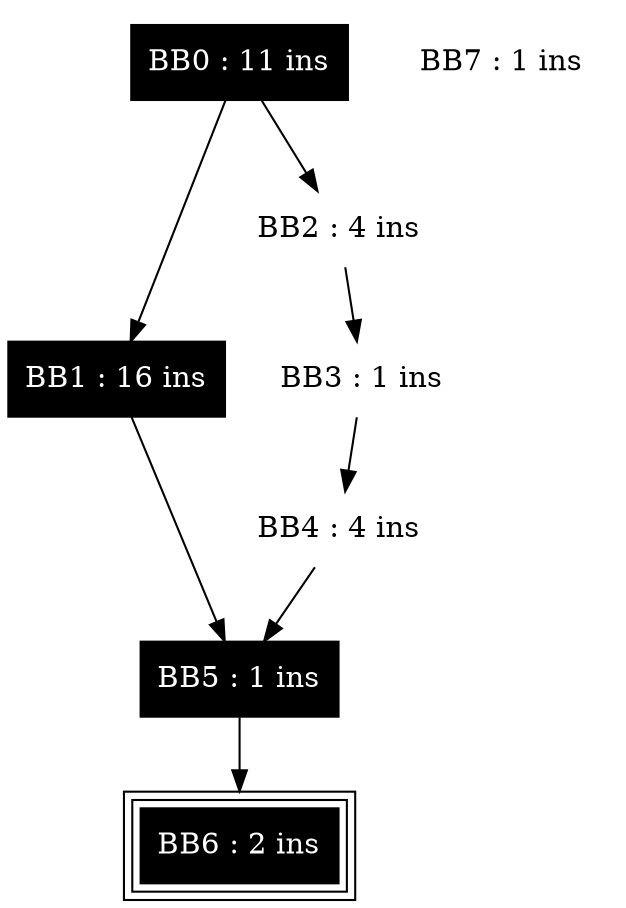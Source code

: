 digraph __cuda_sm3x_div_rn_noftz_f32 {
	BB0 [style=filled,fontcolor=gray100,shape=box,peripheries=1,color=gray0,label="BB0 : 11 ins"];
	BB1 [style=filled,fontcolor=gray100,shape=box,peripheries=1,color=gray0,label="BB1 : 16 ins"];
	BB2 [style=filled,fontcolor=gray0,shape=box,peripheries=1,color=gray100,label="BB2 : 4 ins"];
	BB3 [style=filled,fontcolor=gray0,shape=box,peripheries=1,color=gray100,label="BB3 : 1 ins"];
	BB4 [style=filled,fontcolor=gray0,shape=box,peripheries=1,color=gray100,label="BB4 : 4 ins"];
	BB5 [style=filled,fontcolor=gray100,shape=box,peripheries=1,color=gray0,label="BB5 : 1 ins"];
	BB6 [style=filled,fontcolor=gray100,shape=box,peripheries=3,color=gray0,label="BB6 : 2 ins"];
	BB7 [style=filled,fontcolor=gray0,shape=box,peripheries=3,color=gray100,label="BB7 : 1 ins"];
	BB0 -> BB2;
	BB0 -> BB1;
	BB1 -> BB5;
	BB2 -> BB3;
	BB3 -> BB4;
	BB4 -> BB5;
	BB5 -> BB6;
}
digraph __cuda_sm20_rcp_rn_f32 {
	BB0 [style=filled,fontcolor=gray100,shape=box,peripheries=1,color=gray0,label="BB0 : 3 ins"];
	BB1 [style=filled,fontcolor=gray100,shape=box,peripheries=1,color=gray0,label="BB1 : 10 ins"];
	BB2 [style=filled,fontcolor=gray0,shape=box,peripheries=1,color=gray100,label="BB2 : 2 ins"];
	BB3 [style=filled,fontcolor=gray0,shape=box,peripheries=1,color=gray100,label="BB3 : 1 ins"];
	BB4 [style=filled,fontcolor=gray0,shape=box,peripheries=1,color=gray100,label="BB4 : 4 ins"];
	BB5 [style=filled,fontcolor=gray100,shape=box,peripheries=1,color=gray0,label="BB5 : 5 ins"];
	BB6 [style=filled,fontcolor=gray100,shape=box,peripheries=1,color=gray0,label="BB6 : 1 ins"];
	BB7 [style=filled,fontcolor=gray100,shape=box,peripheries=3,color=gray0,label="BB7 : 5 ins"];
	BB8 [style=filled,fontcolor=gray0,shape=box,peripheries=3,color=gray100,label="BB8 : 1 ins"];
	BB0 -> BB1;
	BB1 -> BB5;
	BB1 -> BB2;
	BB2 -> BB3;
	BB3 -> BB4;
	BB4 -> BB6;
	BB5 -> BB6;
	BB6 -> BB7;
}
digraph _Z14calculate_tempiPfS_S_iiiiffffff {
	BB0 [style=filled,fontcolor=gray0,shape=box,peripheries=1,color=gray50,label="BB0 : 1 ins"];
	BB1 [style=filled,fontcolor=gray0,shape=box,peripheries=1,color=gray50,label="BB1 : 4 ins"];
	BB2 [style=filled,fontcolor=gray0,shape=box,peripheries=3,color=gray100,label="BB2 : 1 ins"];
	BB3 [style=filled,fontcolor=gray0,shape=box,peripheries=1,color=gray50,label="BB3 : 43 ins"];
	BB4 [style=filled,fontcolor=gray0,shape=box,peripheries=1,color=gray100,label="BB4 : 0 ins"];
	BB5 [style=filled,fontcolor=gray0,shape=box,peripheries=1,color=gray50,label="BB5 : 1 ins"];
	BB6 [style=filled,fontcolor=gray0,shape=box,peripheries=1,color=gray50,label="BB6 : 3 ins"];
	BB7 [style=filled,fontcolor=gray0,shape=box,peripheries=1,color=gray50,label="BB7 : 3 ins"];
	BB8 [style=filled,fontcolor=gray0,shape=box,peripheries=1,color=gray50,label="BB8 : 3 ins"];
	BB9 [style=filled,fontcolor=gray0,shape=box,peripheries=1,color=gray50,label="BB9 : 3 ins"];
	BB10 [style=filled,fontcolor=gray0,shape=box,peripheries=1,color=gray50,label="BB10 : 4 ins"];
	BB11 [style=filled,fontcolor=gray0,shape=box,peripheries=1,color=gray50,label="BB11 : 1 ins"];
	BB12 [style=filled,fontcolor=gray0,shape=box,peripheries=1,color=gray50,label="BB12 : 2 ins"];
	BB13 [style=filled,fontcolor=gray0,shape=box,peripheries=1,color=gray50,label="BB13 : 1 ins"];
	BB14 [style=filled,fontcolor=gray0,shape=box,peripheries=1,color=gray50,label="BB14 : 2 ins"];
	BB15 [style=filled,fontcolor=gray0,shape=box,peripheries=1,color=gray50,label="BB15 : 1 ins"];
	BB16 [style=filled,fontcolor=gray0,shape=box,peripheries=1,color=gray50,label="BB16 : 1 ins"];
	BB17 [style=filled,fontcolor=gray0,shape=box,peripheries=1,color=gray50,label="BB17 : 1 ins"];
	BB18 [style=filled,fontcolor=gray0,shape=box,peripheries=1,color=gray50,label="BB18 : 2 ins"];
	BB19 [style=filled,fontcolor=gray0,shape=box,peripheries=1,color=gray50,label="BB19 : 1 ins"];
	BB20 [style=filled,fontcolor=gray0,shape=box,peripheries=1,color=gray50,label="BB20 : 1 ins"];
	BB21 [style=filled,fontcolor=gray0,shape=box,peripheries=1,color=gray50,label="BB21 : 2 ins"];
	BB22 [style=filled,fontcolor=gray0,shape=box,peripheries=1,color=gray50,label="BB22 : 1 ins"];
	BB23 [style=filled,fontcolor=gray0,shape=box,peripheries=1,color=gray50,label="BB23 : 1 ins"];
	BB24 [style=filled,fontcolor=gray0,shape=box,peripheries=1,color=gray50,label="BB24 : 2 ins"];
	BB25 [style=filled,fontcolor=gray0,shape=box,peripheries=1,color=gray50,label="BB25 : 4 ins"];
	BB26 [style=filled,fontcolor=gray0,shape=box,peripheries=1,color=gray50,label="BB26 : 2 ins"];
	BB27 [style=filled,fontcolor=gray0,shape=box,peripheries=1,color=gray50,label="BB27 : 2 ins"];
	BB28 [style=filled,fontcolor=gray0,shape=box,peripheries=1,color=gray50,label="BB28 : 2 ins"];
	BB29 [style=filled,fontcolor=gray0,shape=box,peripheries=1,color=gray50,label="BB29 : 2 ins"];
	BB30 [style=filled,fontcolor=gray0,shape=box,peripheries=1,color=gray50,label="BB30 : 2 ins"];
	BB31 [style=filled,fontcolor=gray0,shape=box,peripheries=1,color=gray50,label="BB31 : 1 ins"];
	BB32 [style=filled,fontcolor=gray0,shape=box,peripheries=1,color=gray50,label="BB32 : 1 ins"];
	BB33 [style=filled,fontcolor=gray0,shape=box,peripheries=1,color=gray50,label="BB33 : 1 ins"];
	BB34 [style=filled,fontcolor=gray0,shape=box,peripheries=1,color=gray50,label="BB34 : 1 ins"];
	BB35 [style=filled,fontcolor=gray0,shape=box,peripheries=1,color=gray50,label="BB35 : 2 ins"];
	BB36 [style=filled,fontcolor=gray0,shape=box,peripheries=1,color=gray50,label="BB36 : 5 ins"];
	BB37 [style=filled,fontcolor=gray0,shape=box,peripheries=1,color=gray50,label="BB37 : 1 ins"];
	BB38 [style=filled,fontcolor=gray0,shape=box,peripheries=1,color=gray50,label="BB38 : 2 ins"];
	BB39 [style=filled,fontcolor=gray0,shape=box,peripheries=1,color=gray50,label="BB39 : 1 ins"];
	BB40 [style=filled,fontcolor=gray0,shape=box,peripheries=1,color=gray50,label="BB40 : 4 ins"];
	BB41 [style=filled,fontcolor=gray0,shape=box,peripheries=1,color=gray51,label="BB41 : 1 ins"];
	BB42 [style=filled,fontcolor=gray0,shape=box,peripheries=1,color=gray51,label="BB42 : 4 ins"];
	BB43 [style=filled,fontcolor=gray0,shape=box,peripheries=1,color=gray51,label="BB43 : 1 ins"];
	BB44 [style=filled,fontcolor=gray0,shape=box,peripheries=1,color=gray51,label="BB44 : 2 ins"];
	BB45 [style=filled,fontcolor=gray0,shape=box,peripheries=1,color=gray100,label="BB45 : 0 ins"];
	BB46 [style=filled,fontcolor=gray0,shape=box,peripheries=1,color=gray50,label="BB46 : 1 ins"];
	BB47 [style=filled,fontcolor=gray0,shape=box,peripheries=1,color=gray50,label="BB47 : 3 ins"];
	BB48 [style=filled,fontcolor=gray0,shape=box,peripheries=1,color=gray51,label="BB48 : 1 ins"];
	BB49 [style=filled,fontcolor=gray0,shape=box,peripheries=1,color=gray100,label="BB49 : 0 ins"];
	BB50 [style=filled,fontcolor=gray0,shape=box,peripheries=1,color=gray51,label="BB50 : 78 ins"];
	BB51 [style=filled,fontcolor=gray0,shape=box,peripheries=1,color=gray100,label="BB51 : 0 ins"];
	BB52 [style=filled,fontcolor=gray0,shape=box,peripheries=1,color=gray50,label="BB52 : 1 ins"];
	BB53 [style=filled,fontcolor=gray0,shape=box,peripheries=1,color=gray50,label="BB53 : 1 ins"];
	BB54 [style=filled,fontcolor=gray0,shape=box,peripheries=1,color=gray50,label="BB54 : 4 ins"];
	BB55 [style=filled,fontcolor=gray0,shape=box,peripheries=1,color=gray99,label="BB55 : 1 ins"];
	BB56 [style=filled,fontcolor=gray0,shape=box,peripheries=1,color=gray99,label="BB56 : 2 ins"];
	BB57 [style=filled,fontcolor=gray0,shape=box,peripheries=1,color=gray51,label="BB57 : 1 ins"];
	BB58 [style=filled,fontcolor=gray0,shape=box,peripheries=1,color=gray50,label="BB58 : 1 ins"];
	BB59 [style=filled,fontcolor=gray0,shape=box,peripheries=1,color=gray50,label="BB59 : 1 ins"];
	BB60 [style=filled,fontcolor=gray0,shape=box,peripheries=1,color=gray50,label="BB60 : 5 ins"];
	BB61 [style=filled,fontcolor=gray0,shape=box,peripheries=1,color=gray99,label="BB61 : 1 ins"];
	BB62 [style=filled,fontcolor=gray0,shape=box,peripheries=1,color=gray99,label="BB62 : 5 ins"];
	BB63 [style=filled,fontcolor=gray0,shape=box,peripheries=1,color=gray51,label="BB63 : 1 ins"];
	BB64 [style=filled,fontcolor=gray0,shape=box,peripheries=1,color=gray50,label="BB64 : 1 ins"];
	BB65 [style=filled,fontcolor=gray0,shape=box,peripheries=1,color=gray50,label="BB65 : 1 ins"];
	BB66 [style=filled,fontcolor=gray0,shape=box,peripheries=1,color=gray50,label="BB66 : 4 ins"];
	BB67 [style=filled,fontcolor=gray0,shape=box,peripheries=1,color=gray99,label="BB67 : 1 ins"];
	BB68 [style=filled,fontcolor=gray0,shape=box,peripheries=1,color=gray99,label="BB68 : 2 ins"];
	BB69 [style=filled,fontcolor=gray0,shape=box,peripheries=1,color=gray51,label="BB69 : 1 ins"];
	BB70 [style=filled,fontcolor=gray0,shape=box,peripheries=1,color=gray50,label="BB70 : 1 ins"];
	BB71 [style=filled,fontcolor=gray0,shape=box,peripheries=1,color=gray50,label="BB71 : 1 ins"];
	BB72 [style=filled,fontcolor=gray0,shape=box,peripheries=1,color=gray50,label="BB72 : 5 ins"];
	BB73 [style=filled,fontcolor=gray0,shape=box,peripheries=1,color=gray99,label="BB73 : 1 ins"];
	BB74 [style=filled,fontcolor=gray0,shape=box,peripheries=1,color=gray99,label="BB74 : 5 ins"];
	BB75 [style=filled,fontcolor=gray0,shape=box,peripheries=1,color=gray51,label="BB75 : 1 ins"];
	BB76 [style=filled,fontcolor=gray0,shape=box,peripheries=1,color=gray50,label="BB76 : 1 ins"];
	BB77 [style=filled,fontcolor=gray0,shape=box,peripheries=1,color=gray50,label="BB77 : 1 ins"];
	BB78 [style=filled,fontcolor=gray0,shape=box,peripheries=1,color=gray50,label="BB78 : 1 ins"];
	BB79 [style=filled,fontcolor=gray0,shape=box,peripheries=1,color=gray50,label="BB79 : 1 ins"];
	BB80 [style=filled,fontcolor=gray0,shape=box,peripheries=1,color=gray50,label="BB80 : 1 ins"];
	BB81 [style=filled,fontcolor=gray0,shape=box,peripheries=1,color=gray50,label="BB81 : 1 ins"];
	BB82 [style=filled,fontcolor=gray0,shape=box,peripheries=1,color=gray50,label="BB82 : 4 ins"];
	BB83 [style=filled,fontcolor=gray0,shape=box,peripheries=1,color=gray97,label="BB83 : 1 ins"];
	BB84 [style=filled,fontcolor=gray0,shape=box,peripheries=1,color=gray97,label="BB84 : 1 ins"];
	BB85 [style=filled,fontcolor=gray0,shape=box,peripheries=1,color=gray97,label="BB85 : 1 ins"];
	BB86 [style=filled,fontcolor=gray0,shape=box,peripheries=1,color=gray53,label="BB86 : 1 ins"];
	BB87 [style=filled,fontcolor=gray0,shape=box,peripheries=1,color=gray50,label="BB87 : 1 ins"];
	BB88 [style=filled,fontcolor=gray0,shape=box,peripheries=1,color=gray50,label="BB88 : 1 ins"];
	BB89 [style=filled,fontcolor=gray0,shape=box,peripheries=1,color=gray50,label="BB89 : 4 ins"];
	BB90 [style=filled,fontcolor=gray0,shape=box,peripheries=1,color=gray96,label="BB90 : 1 ins"];
	BB91 [style=filled,fontcolor=gray0,shape=box,peripheries=1,color=gray96,label="BB91 : 1 ins"];
	BB92 [style=filled,fontcolor=gray0,shape=box,peripheries=1,color=gray96,label="BB92 : 1 ins"];
	BB93 [style=filled,fontcolor=gray0,shape=box,peripheries=1,color=gray54,label="BB93 : 1 ins"];
	BB94 [style=filled,fontcolor=gray0,shape=box,peripheries=1,color=gray50,label="BB94 : 1 ins"];
	BB95 [style=filled,fontcolor=gray0,shape=box,peripheries=1,color=gray50,label="BB95 : 1 ins"];
	BB96 [style=filled,fontcolor=gray0,shape=box,peripheries=1,color=gray50,label="BB96 : 4 ins"];
	BB97 [style=filled,fontcolor=gray0,shape=box,peripheries=1,color=gray97,label="BB97 : 1 ins"];
	BB98 [style=filled,fontcolor=gray0,shape=box,peripheries=1,color=gray97,label="BB98 : 1 ins"];
	BB99 [style=filled,fontcolor=gray0,shape=box,peripheries=1,color=gray97,label="BB99 : 1 ins"];
	BB100 [style=filled,fontcolor=gray0,shape=box,peripheries=1,color=gray53,label="BB100 : 1 ins"];
	BB101 [style=filled,fontcolor=gray0,shape=box,peripheries=1,color=gray50,label="BB101 : 1 ins"];
	BB102 [style=filled,fontcolor=gray0,shape=box,peripheries=1,color=gray50,label="BB102 : 1 ins"];
	BB103 [style=filled,fontcolor=gray0,shape=box,peripheries=1,color=gray50,label="BB103 : 4 ins"];
	BB104 [style=filled,fontcolor=gray0,shape=box,peripheries=1,color=gray96,label="BB104 : 1 ins"];
	BB105 [style=filled,fontcolor=gray0,shape=box,peripheries=1,color=gray96,label="BB105 : 1 ins"];
	BB106 [style=filled,fontcolor=gray0,shape=box,peripheries=1,color=gray96,label="BB106 : 1 ins"];
	BB107 [style=filled,fontcolor=gray0,shape=box,peripheries=1,color=gray54,label="BB107 : 1 ins"];
	BB108 [style=filled,fontcolor=gray0,shape=box,peripheries=1,color=gray50,label="BB108 : 1 ins"];
	BB109 [style=filled,fontcolor=gray0,shape=box,peripheries=1,color=gray50,label="BB109 : 1 ins"];
	BB110 [style=filled,fontcolor=gray0,shape=box,peripheries=1,color=gray50,label="BB110 : 1 ins"];
	BB111 [style=filled,fontcolor=gray0,shape=box,peripheries=1,color=gray50,label="BB111 : 1 ins"];
	BB112 [style=filled,fontcolor=gray0,shape=box,peripheries=1,color=gray50,label="BB112 : 1 ins"];
	BB113 [style=filled,fontcolor=gray100,shape=box,peripheries=1,color=gray0,label="BB113 : 1 ins"];
	BB114 [style=filled,fontcolor=gray100,shape=box,peripheries=1,color=gray0,label="BB114 : 2 ins"];
	BB115 [style=filled,fontcolor=gray100,shape=box,peripheries=1,color=gray0,label="BB115 : 1 ins"];
	BB116 [style=filled,fontcolor=gray100,shape=box,peripheries=1,color=gray0,label="BB116 : 1 ins"];
	BB117 [style=filled,fontcolor=gray100,shape=box,peripheries=1,color=gray0,label="BB117 : 1 ins"];
	BB118 [style=filled,fontcolor=gray100,shape=box,peripheries=1,color=gray0,label="BB118 : 6 ins"];
	BB119 [style=filled,fontcolor=gray100,shape=box,peripheries=1,color=gray9,label="BB119 : 1 ins"];
	BB120 [style=filled,fontcolor=gray100,shape=box,peripheries=1,color=gray9,label="BB120 : 4 ins"];
	BB121 [style=filled,fontcolor=gray100,shape=box,peripheries=1,color=gray0,label="BB121 : 1 ins"];
	BB122 [style=filled,fontcolor=gray100,shape=box,peripheries=1,color=gray0,label="BB122 : 4 ins"];
	BB123 [style=filled,fontcolor=gray100,shape=box,peripheries=1,color=gray19,label="BB123 : 1 ins"];
	BB124 [style=filled,fontcolor=gray100,shape=box,peripheries=1,color=gray19,label="BB124 : 5 ins"];
	BB125 [style=filled,fontcolor=gray100,shape=box,peripheries=1,color=gray26,label="BB125 : 1 ins"];
	BB126 [style=filled,fontcolor=gray100,shape=box,peripheries=1,color=gray26,label="BB126 : 4 ins"];
	BB127 [style=filled,fontcolor=gray0,shape=box,peripheries=1,color=gray100,label="BB127 : 0 ins"];
	BB128 [style=filled,fontcolor=gray100,shape=box,peripheries=1,color=gray0,label="BB128 : 1 ins"];
	BB129 [style=filled,fontcolor=gray100,shape=box,peripheries=1,color=gray0,label="BB129 : 4 ins"];
	BB130 [style=filled,fontcolor=gray100,shape=box,peripheries=1,color=gray34,label="BB130 : 1 ins"];
	BB131 [style=filled,fontcolor=gray100,shape=box,peripheries=1,color=gray34,label="BB131 : 4 ins"];
	BB132 [style=filled,fontcolor=gray100,shape=box,peripheries=1,color=gray34,label="BB132 : 1 ins"];
	BB133 [style=filled,fontcolor=gray100,shape=box,peripheries=1,color=gray34,label="BB133 : 1 ins"];
	BB134 [style=filled,fontcolor=gray0,shape=box,peripheries=1,color=gray100,label="BB134 : 0 ins"];
	BB135 [style=filled,fontcolor=gray100,shape=box,peripheries=1,color=gray0,label="BB135 : 1 ins"];
	BB136 [style=filled,fontcolor=gray100,shape=box,peripheries=1,color=gray0,label="BB136 : 4 ins"];
	BB137 [style=filled,fontcolor=gray100,shape=box,peripheries=1,color=gray34,label="BB137 : 1 ins"];
	BB138 [style=filled,fontcolor=gray100,shape=box,peripheries=1,color=gray34,label="BB138 : 4 ins"];
	BB139 [style=filled,fontcolor=gray100,shape=box,peripheries=1,color=gray34,label="BB139 : 1 ins"];
	BB140 [style=filled,fontcolor=gray100,shape=box,peripheries=1,color=gray34,label="BB140 : 1 ins"];
	BB141 [style=filled,fontcolor=gray0,shape=box,peripheries=1,color=gray100,label="BB141 : 0 ins"];
	BB142 [style=filled,fontcolor=gray100,shape=box,peripheries=1,color=gray0,label="BB142 : 1 ins"];
	BB143 [style=filled,fontcolor=gray100,shape=box,peripheries=1,color=gray0,label="BB143 : 3 ins"];
	BB144 [style=filled,fontcolor=gray100,shape=box,peripheries=1,color=gray35,label="BB144 : 1 ins"];
	BB145 [style=filled,fontcolor=gray100,shape=box,peripheries=1,color=gray35,label="BB145 : 1 ins"];
	BB146 [style=filled,fontcolor=gray100,shape=box,peripheries=1,color=gray35,label="BB146 : 1 ins"];
	BB147 [style=filled,fontcolor=gray100,shape=box,peripheries=1,color=gray35,label="BB147 : 243 ins"];
	BB148 [style=filled,fontcolor=gray0,shape=box,peripheries=1,color=gray100,label="BB148 : 0 ins"];
	BB149 [style=filled,fontcolor=gray100,shape=box,peripheries=1,color=gray0,label="BB149 : 1 ins"];
	BB150 [style=filled,fontcolor=gray100,shape=box,peripheries=1,color=gray0,label="BB150 : 1 ins"];
	BB151 [style=filled,fontcolor=gray100,shape=box,peripheries=1,color=gray0,label="BB151 : 4 ins"];
	BB152 [style=filled,fontcolor=gray0,shape=box,peripheries=1,color=gray50,label="BB152 : 1 ins"];
	BB153 [style=filled,fontcolor=gray0,shape=box,peripheries=1,color=gray100,label="BB153 : 0 ins"];
	BB154 [style=filled,fontcolor=gray0,shape=box,peripheries=1,color=gray50,label="BB154 : 1 ins"];
	BB155 [style=filled,fontcolor=gray0,shape=box,peripheries=3,color=gray100,label="BB155 : 1 ins"];
	BB156 [style=filled,fontcolor=gray0,shape=box,peripheries=1,color=gray50,label="BB156 : 7 ins"];
	BB157 [style=filled,fontcolor=gray0,shape=box,peripheries=1,color=gray62,label="BB157 : 1 ins"];
	BB158 [style=filled,fontcolor=gray0,shape=box,peripheries=1,color=gray100,label="BB158 : 0 ins"];
	BB159 [style=filled,fontcolor=gray0,shape=box,peripheries=1,color=gray62,label="BB159 : 56 ins"];
	BB160 [style=filled,fontcolor=gray0,shape=box,peripheries=1,color=gray100,label="BB160 : 0 ins"];
	BB161 [style=filled,fontcolor=gray0,shape=box,peripheries=1,color=gray50,label="BB161 : 1 ins"];
	BB162 [style=filled,fontcolor=gray0,shape=box,peripheries=1,color=gray50,label="BB162 : 1 ins"];
	BB163 [style=filled,fontcolor=gray0,shape=box,peripheries=1,color=gray50,label="BB163 : 1 ins"];
	BB164 [style=filled,fontcolor=gray0,shape=box,peripheries=1,color=gray50,label="BB164 : 1 ins"];
	BB165 [style=filled,fontcolor=gray0,shape=box,peripheries=3,color=gray100,label="BB165 : 1 ins"];
	BB166 [style=filled,fontcolor=gray0,shape=box,peripheries=1,color=gray100,label="BB166 : 1 ins"];
	BB167 [style=filled,fontcolor=gray0,shape=box,peripheries=1,color=gray50,label="BB167 : 7 ins"];
	BB168 [style=filled,fontcolor=gray0,shape=box,peripheries=1,color=gray72,label="BB168 : 1 ins"];
	BB169 [style=filled,fontcolor=gray0,shape=box,peripheries=1,color=gray100,label="BB169 : 0 ins"];
	BB170 [style=filled,fontcolor=gray0,shape=box,peripheries=1,color=gray72,label="BB170 : 39 ins"];
	BB171 [style=filled,fontcolor=gray0,shape=box,peripheries=1,color=gray100,label="BB171 : 0 ins"];
	BB172 [style=filled,fontcolor=gray0,shape=box,peripheries=1,color=gray50,label="BB172 : 1 ins"];
	BB173 [style=filled,fontcolor=gray0,shape=box,peripheries=1,color=gray50,label="BB173 : 1 ins"];
	BB174 [style=filled,fontcolor=gray0,shape=box,peripheries=3,color=gray100,label="BB174 : 1 ins"];
	BB175 [style=filled,fontcolor=gray0,shape=box,peripheries=3,color=gray100,label="BB175 : 1 ins"];
	BB176 [style=filled,fontcolor=gray0,shape=box,peripheries=3,color=gray50,label="BB176 : 1 ins"];
	BB177 [style=filled,fontcolor=gray0,shape=box,peripheries=3,color=gray100,label="BB177 : 1 ins"];
	BB0 -> BB1;
	BB1 -> BB3;
	BB1 -> BB2;
	BB3 -> BB5;
	BB4 -> BB5;
	BB5 -> BB6;
	BB6 -> BB7;
	BB7 -> BB8;
	BB8 -> BB9;
	BB9 -> BB10;
	BB10 -> BB11;
	BB11 -> BB12;
	BB12 -> BB13;
	BB13 -> BB14;
	BB14 -> BB15;
	BB15 -> BB16;
	BB16 -> BB17;
	BB17 -> BB18;
	BB18 -> BB19;
	BB19 -> BB20;
	BB20 -> BB21;
	BB21 -> BB22;
	BB22 -> BB23;
	BB23 -> BB24;
	BB24 -> BB25;
	BB25 -> BB26;
	BB26 -> BB27;
	BB27 -> BB28;
	BB28 -> BB29;
	BB29 -> BB30;
	BB30 -> BB31;
	BB31 -> BB32;
	BB32 -> BB33;
	BB33 -> BB34;
	BB34 -> BB35;
	BB35 -> BB36;
	BB36 -> BB39;
	BB36 -> BB37;
	BB37 -> BB38;
	BB38 -> BB39;
	BB39 -> BB40;
	BB40 -> BB46;
	BB40 -> BB41;
	BB41 -> BB42;
	BB42 -> BB46;
	BB42 -> BB43;
	BB43 -> BB44;
	BB44 -> BB46;
	BB45 -> BB46;
	BB46 -> BB47;
	BB47 -> BB52;
	BB47 -> BB48;
	BB48 -> BB50;
	BB49 -> BB50;
	BB50 -> BB52;
	BB51 -> BB52;
	BB52 -> BB53;
	BB53 -> BB54;
	BB54 -> BB57;
	BB54 -> BB55;
	BB55 -> BB56;
	BB56 -> BB58;
	BB57 -> BB58;
	BB58 -> BB59;
	BB59 -> BB60;
	BB60 -> BB63;
	BB60 -> BB61;
	BB61 -> BB62;
	BB62 -> BB64;
	BB63 -> BB64;
	BB64 -> BB65;
	BB65 -> BB66;
	BB66 -> BB69;
	BB66 -> BB67;
	BB67 -> BB68;
	BB68 -> BB70;
	BB69 -> BB70;
	BB70 -> BB71;
	BB71 -> BB72;
	BB72 -> BB75;
	BB72 -> BB73;
	BB73 -> BB74;
	BB74 -> BB76;
	BB75 -> BB76;
	BB76 -> BB77;
	BB77 -> BB78;
	BB78 -> BB79;
	BB79 -> BB80;
	BB80 -> BB81;
	BB81 -> BB82;
	BB82 -> BB86;
	BB82 -> BB83;
	BB83 -> BB84;
	BB84 -> BB85;
	BB85 -> BB87;
	BB86 -> BB87;
	BB87 -> BB88;
	BB88 -> BB89;
	BB89 -> BB93;
	BB89 -> BB90;
	BB90 -> BB91;
	BB91 -> BB92;
	BB92 -> BB94;
	BB93 -> BB94;
	BB94 -> BB95;
	BB95 -> BB96;
	BB96 -> BB100;
	BB96 -> BB97;
	BB97 -> BB98;
	BB98 -> BB99;
	BB99 -> BB101;
	BB100 -> BB101;
	BB101 -> BB102;
	BB102 -> BB103;
	BB103 -> BB107;
	BB103 -> BB104;
	BB104 -> BB105;
	BB105 -> BB106;
	BB106 -> BB108;
	BB107 -> BB108;
	BB108 -> BB109;
	BB109 -> BB110;
	BB110 -> BB111;
	BB111 -> BB112;
	BB112 -> BB113;
	BB113 -> BB114;
	BB114 -> BB166;
	BB114 -> BB115;
	BB115 -> BB116;
	BB116 -> BB117;
	BB117 -> BB118;
	BB118 -> BB121;
	BB118 -> BB119;
	BB119 -> BB120;
	BB120 -> BB121;
	BB121 -> BB122;
	BB122 -> BB128;
	BB122 -> BB123;
	BB123 -> BB124;
	BB124 -> BB128;
	BB124 -> BB125;
	BB125 -> BB126;
	BB126 -> BB128;
	BB127 -> BB128;
	BB128 -> BB129;
	BB129 -> BB135;
	BB129 -> BB130;
	BB130 -> BB131;
	BB131 -> BB135;
	BB131 -> BB132;
	BB132 -> BB133;
	BB133 -> BB135;
	BB134 -> BB135;
	BB135 -> BB136;
	BB136 -> BB142;
	BB136 -> BB137;
	BB137 -> BB138;
	BB138 -> BB142;
	BB138 -> BB139;
	BB139 -> BB140;
	BB140 -> BB142;
	BB141 -> BB142;
	BB142 -> BB143;
	BB143 -> BB149;
	BB143 -> BB144;
	BB144 -> BB145;
	BB145 -> BB146;
	BB146 -> BB147;
	BB147 -> BB149;
	BB148 -> BB149;
	BB149 -> BB150;
	BB150 -> BB151;
	BB151 -> BB156;
	BB151 -> BB152;
	BB152 -> BB154;
	BB153 -> BB154;
	BB154 -> BB167;
	BB156 -> BB161;
	BB156 -> BB157;
	BB157 -> BB159;
	BB158 -> BB159;
	BB159 -> BB161;
	BB160 -> BB161;
	BB161 -> BB162;
	BB162 -> BB163;
	BB163 -> BB164;
	BB164 -> BB113;
	BB166 -> BB167;
	BB167 -> BB172;
	BB167 -> BB168;
	BB168 -> BB170;
	BB169 -> BB170;
	BB170 -> BB172;
	BB171 -> BB172;
	BB172 -> BB173;
	BB173 -> BB176;
}
